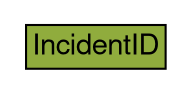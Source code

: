 digraph IncidentID {
	graph [bb="0,0,83,36",
		rankdir=LR
	];
	node [label="\N"];
	IncidentID	 [height=0.5,
		label=<<table BORDER="0" CELLBORDER="1" CELLSPACING="0"> <tr> <td BGCOLOR="#90ac3d" HREF="/html/IODEFv2/IncidentID.html" TITLE="The IncidentID class represents a tracking number that is unique in the context of the CSIRT. It serves as an identifier for an incident or a document identifier when sharing indicators. This identifier would serve as an index into a CSIRT&#39;s incident handling or knowledge management system. "><FONT FACE="Nimbus Sans L">IncidentID</FONT></td> </tr>" %</table>>,
		pos="41.5,18",
		shape=plaintext,
		width=1.1528];
}
